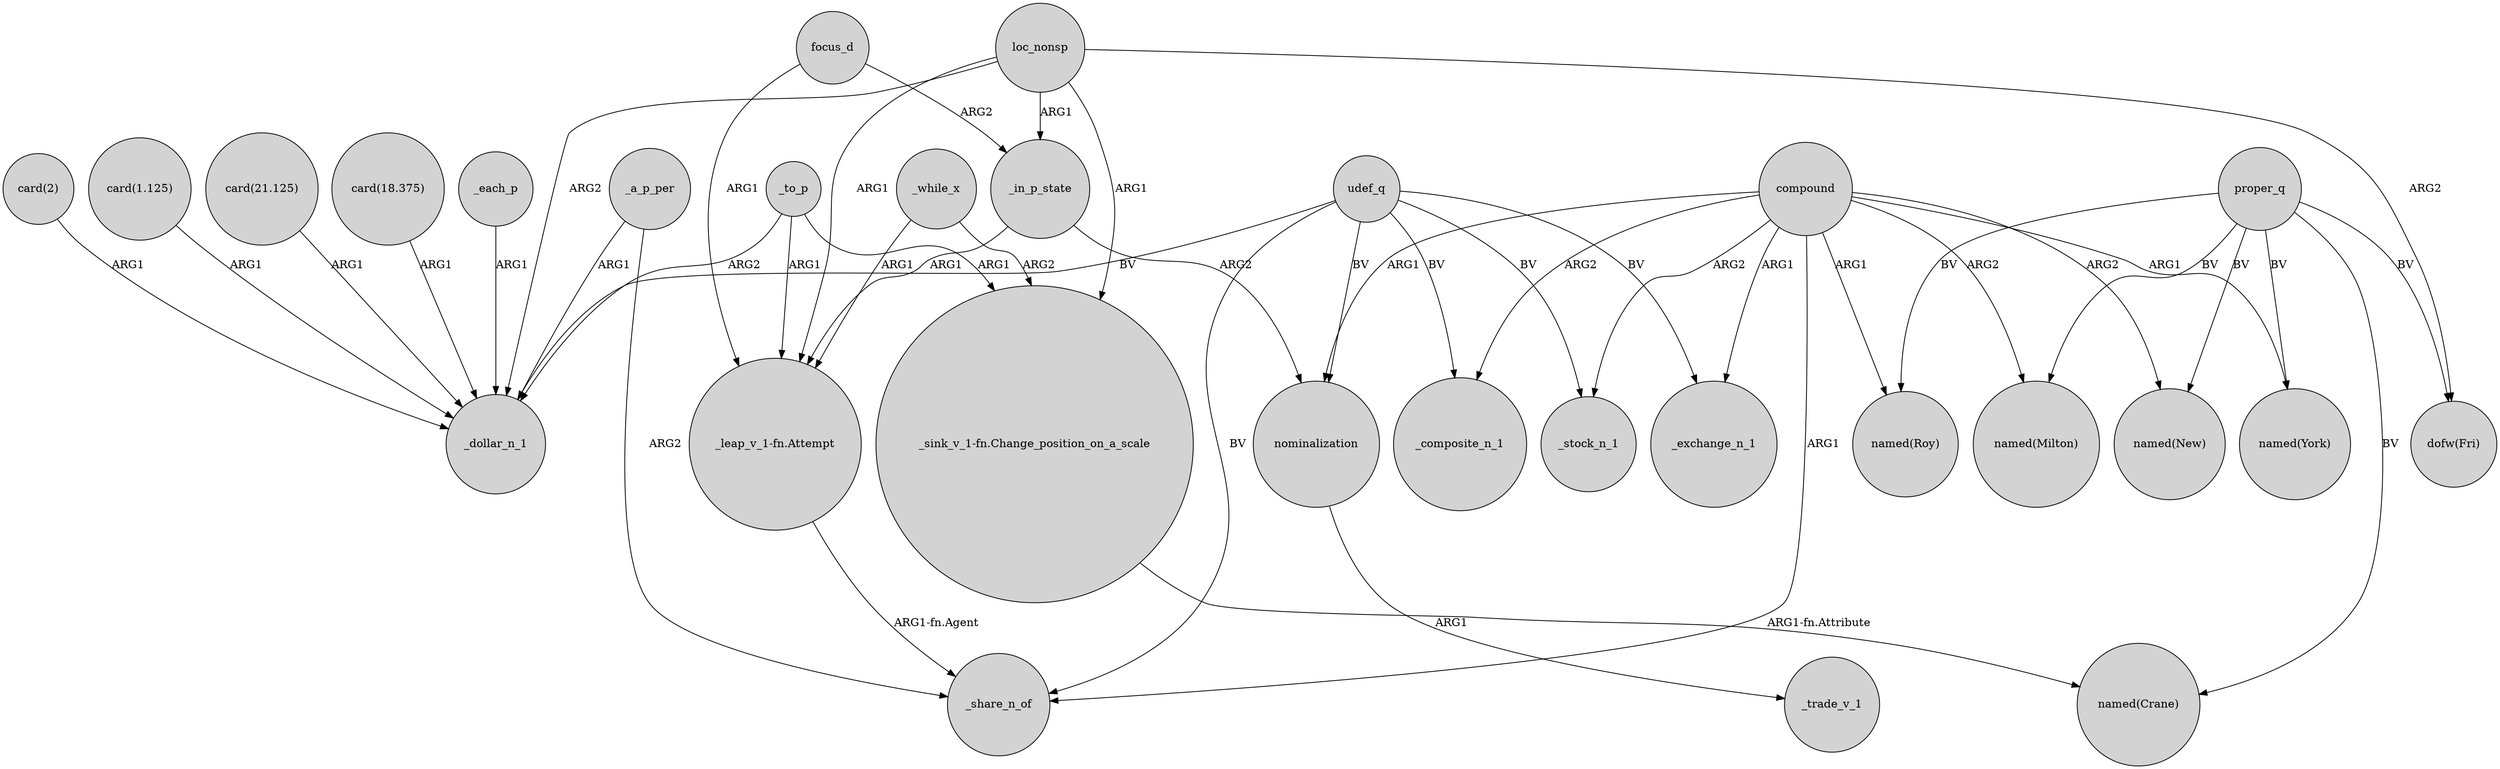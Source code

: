 digraph {
	node [shape=circle style=filled]
	_in_p_state -> nominalization [label=ARG2]
	focus_d -> _in_p_state [label=ARG2]
	proper_q -> "dofw(Fri)" [label=BV]
	loc_nonsp -> _dollar_n_1 [label=ARG2]
	loc_nonsp -> "_sink_v_1-fn.Change_position_on_a_scale" [label=ARG1]
	proper_q -> "named(Milton)" [label=BV]
	compound -> "named(New)" [label=ARG2]
	"card(1.125)" -> _dollar_n_1 [label=ARG1]
	_in_p_state -> "_leap_v_1-fn.Attempt" [label=ARG1]
	compound -> _share_n_of [label=ARG1]
	loc_nonsp -> "dofw(Fri)" [label=ARG2]
	proper_q -> "named(New)" [label=BV]
	udef_q -> nominalization [label=BV]
	_while_x -> "_sink_v_1-fn.Change_position_on_a_scale" [label=ARG2]
	udef_q -> _exchange_n_1 [label=BV]
	"_leap_v_1-fn.Attempt" -> _share_n_of [label="ARG1-fn.Agent"]
	_to_p -> _dollar_n_1 [label=ARG2]
	compound -> _exchange_n_1 [label=ARG1]
	proper_q -> "named(York)" [label=BV]
	compound -> nominalization [label=ARG1]
	udef_q -> _stock_n_1 [label=BV]
	proper_q -> "named(Crane)" [label=BV]
	_while_x -> "_leap_v_1-fn.Attempt" [label=ARG1]
	_to_p -> "_leap_v_1-fn.Attempt" [label=ARG1]
	_a_p_per -> _share_n_of [label=ARG2]
	udef_q -> _share_n_of [label=BV]
	compound -> _stock_n_1 [label=ARG2]
	proper_q -> "named(Roy)" [label=BV]
	udef_q -> _dollar_n_1 [label=BV]
	"card(21.125)" -> _dollar_n_1 [label=ARG1]
	"card(18.375)" -> _dollar_n_1 [label=ARG1]
	_a_p_per -> _dollar_n_1 [label=ARG1]
	"_sink_v_1-fn.Change_position_on_a_scale" -> "named(Crane)" [label="ARG1-fn.Attribute"]
	udef_q -> _composite_n_1 [label=BV]
	_each_p -> _dollar_n_1 [label=ARG1]
	loc_nonsp -> "_leap_v_1-fn.Attempt" [label=ARG1]
	compound -> "named(Milton)" [label=ARG2]
	compound -> "named(Roy)" [label=ARG1]
	compound -> "named(York)" [label=ARG1]
	compound -> _composite_n_1 [label=ARG2]
	focus_d -> "_leap_v_1-fn.Attempt" [label=ARG1]
	loc_nonsp -> _in_p_state [label=ARG1]
	nominalization -> _trade_v_1 [label=ARG1]
	"card(2)" -> _dollar_n_1 [label=ARG1]
	_to_p -> "_sink_v_1-fn.Change_position_on_a_scale" [label=ARG1]
}
